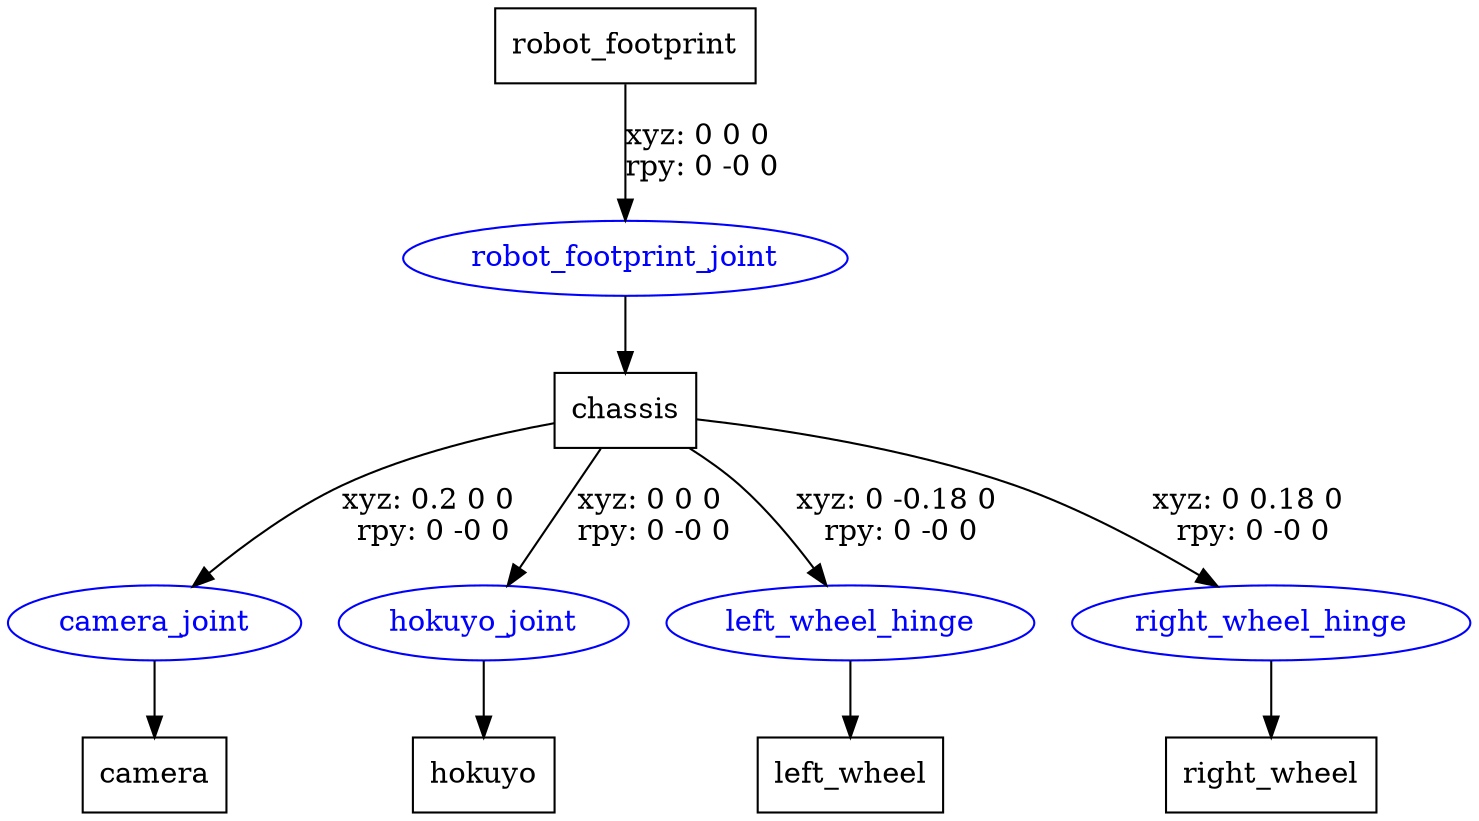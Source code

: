 digraph G {
node [shape=box];
"robot_footprint" [label="robot_footprint"];
"chassis" [label="chassis"];
"camera" [label="camera"];
"hokuyo" [label="hokuyo"];
"left_wheel" [label="left_wheel"];
"right_wheel" [label="right_wheel"];
node [shape=ellipse, color=blue, fontcolor=blue];
"robot_footprint" -> "robot_footprint_joint" [label="xyz: 0 0 0 \nrpy: 0 -0 0"]
"robot_footprint_joint" -> "chassis"
"chassis" -> "camera_joint" [label="xyz: 0.2 0 0 \nrpy: 0 -0 0"]
"camera_joint" -> "camera"
"chassis" -> "hokuyo_joint" [label="xyz: 0 0 0 \nrpy: 0 -0 0"]
"hokuyo_joint" -> "hokuyo"
"chassis" -> "left_wheel_hinge" [label="xyz: 0 -0.18 0 \nrpy: 0 -0 0"]
"left_wheel_hinge" -> "left_wheel"
"chassis" -> "right_wheel_hinge" [label="xyz: 0 0.18 0 \nrpy: 0 -0 0"]
"right_wheel_hinge" -> "right_wheel"
}

